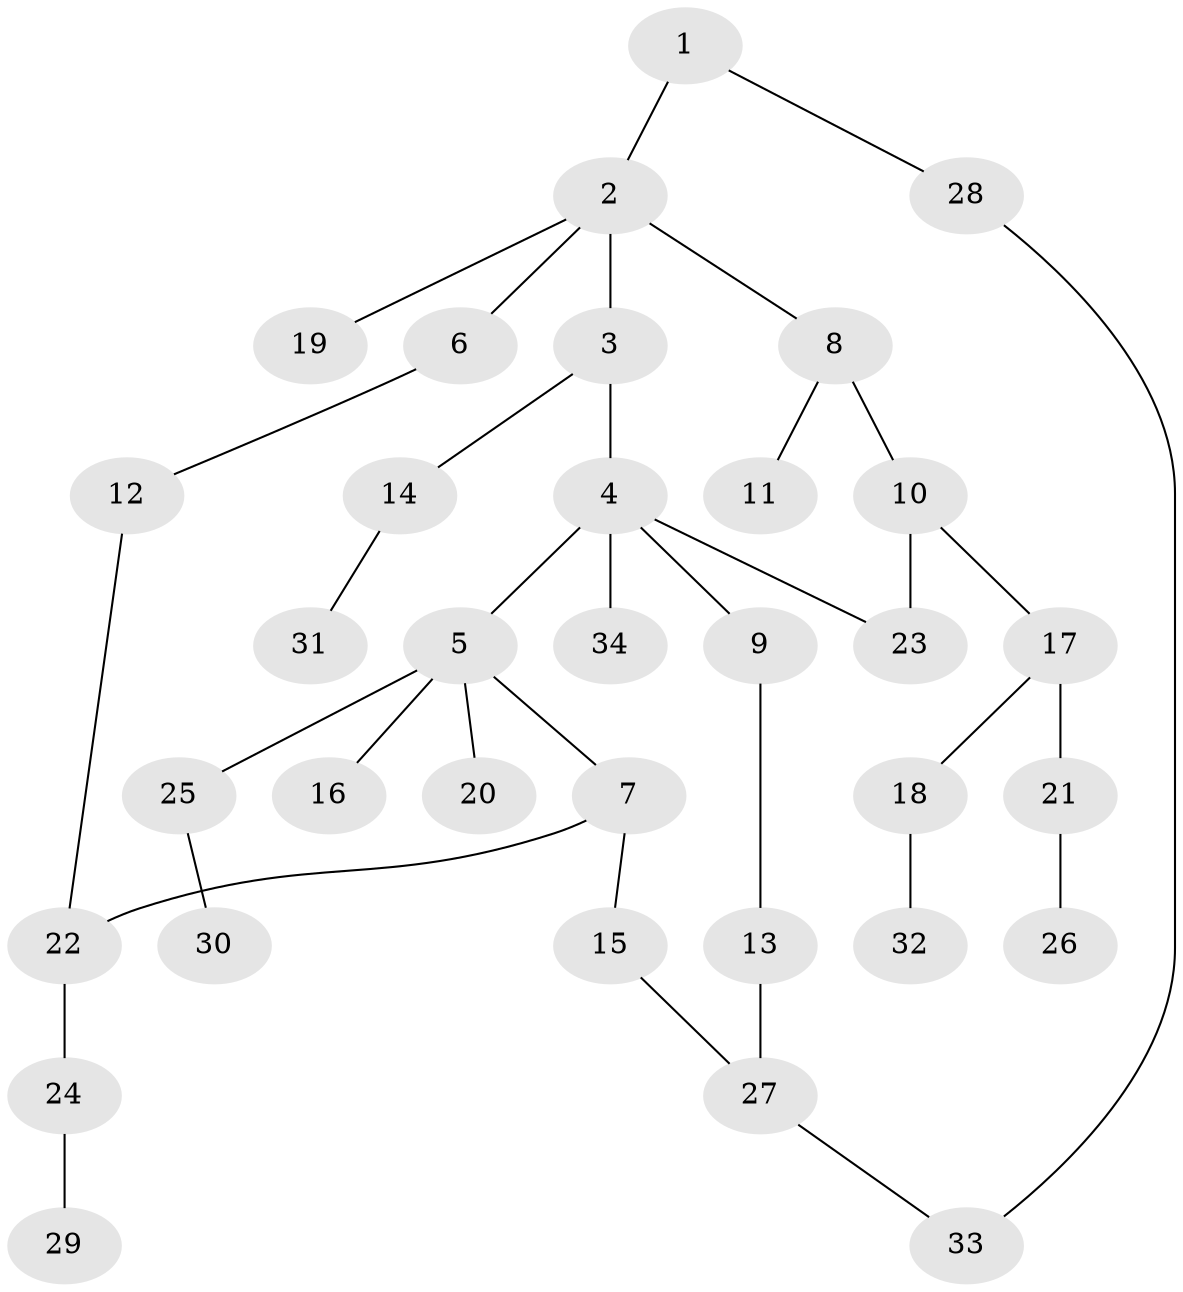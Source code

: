 // original degree distribution, {3: 0.16666666666666666, 6: 0.037037037037037035, 7: 0.018518518518518517, 2: 0.25925925925925924, 4: 0.07407407407407407, 5: 0.018518518518518517, 1: 0.42592592592592593}
// Generated by graph-tools (version 1.1) at 2025/48/03/04/25 22:48:50]
// undirected, 34 vertices, 37 edges
graph export_dot {
  node [color=gray90,style=filled];
  1;
  2;
  3;
  4;
  5;
  6;
  7;
  8;
  9;
  10;
  11;
  12;
  13;
  14;
  15;
  16;
  17;
  18;
  19;
  20;
  21;
  22;
  23;
  24;
  25;
  26;
  27;
  28;
  29;
  30;
  31;
  32;
  33;
  34;
  1 -- 2 [weight=1.0];
  1 -- 28 [weight=1.0];
  2 -- 3 [weight=1.0];
  2 -- 6 [weight=1.0];
  2 -- 8 [weight=1.0];
  2 -- 19 [weight=1.0];
  3 -- 4 [weight=1.0];
  3 -- 14 [weight=1.0];
  4 -- 5 [weight=1.0];
  4 -- 9 [weight=1.0];
  4 -- 23 [weight=1.0];
  4 -- 34 [weight=1.0];
  5 -- 7 [weight=1.0];
  5 -- 16 [weight=1.0];
  5 -- 20 [weight=1.0];
  5 -- 25 [weight=1.0];
  6 -- 12 [weight=1.0];
  7 -- 15 [weight=1.0];
  7 -- 22 [weight=1.0];
  8 -- 10 [weight=2.0];
  8 -- 11 [weight=1.0];
  9 -- 13 [weight=1.0];
  10 -- 17 [weight=1.0];
  10 -- 23 [weight=1.0];
  12 -- 22 [weight=1.0];
  13 -- 27 [weight=1.0];
  14 -- 31 [weight=1.0];
  15 -- 27 [weight=1.0];
  17 -- 18 [weight=1.0];
  17 -- 21 [weight=1.0];
  18 -- 32 [weight=1.0];
  21 -- 26 [weight=1.0];
  22 -- 24 [weight=1.0];
  24 -- 29 [weight=1.0];
  25 -- 30 [weight=1.0];
  27 -- 33 [weight=1.0];
  28 -- 33 [weight=1.0];
}
